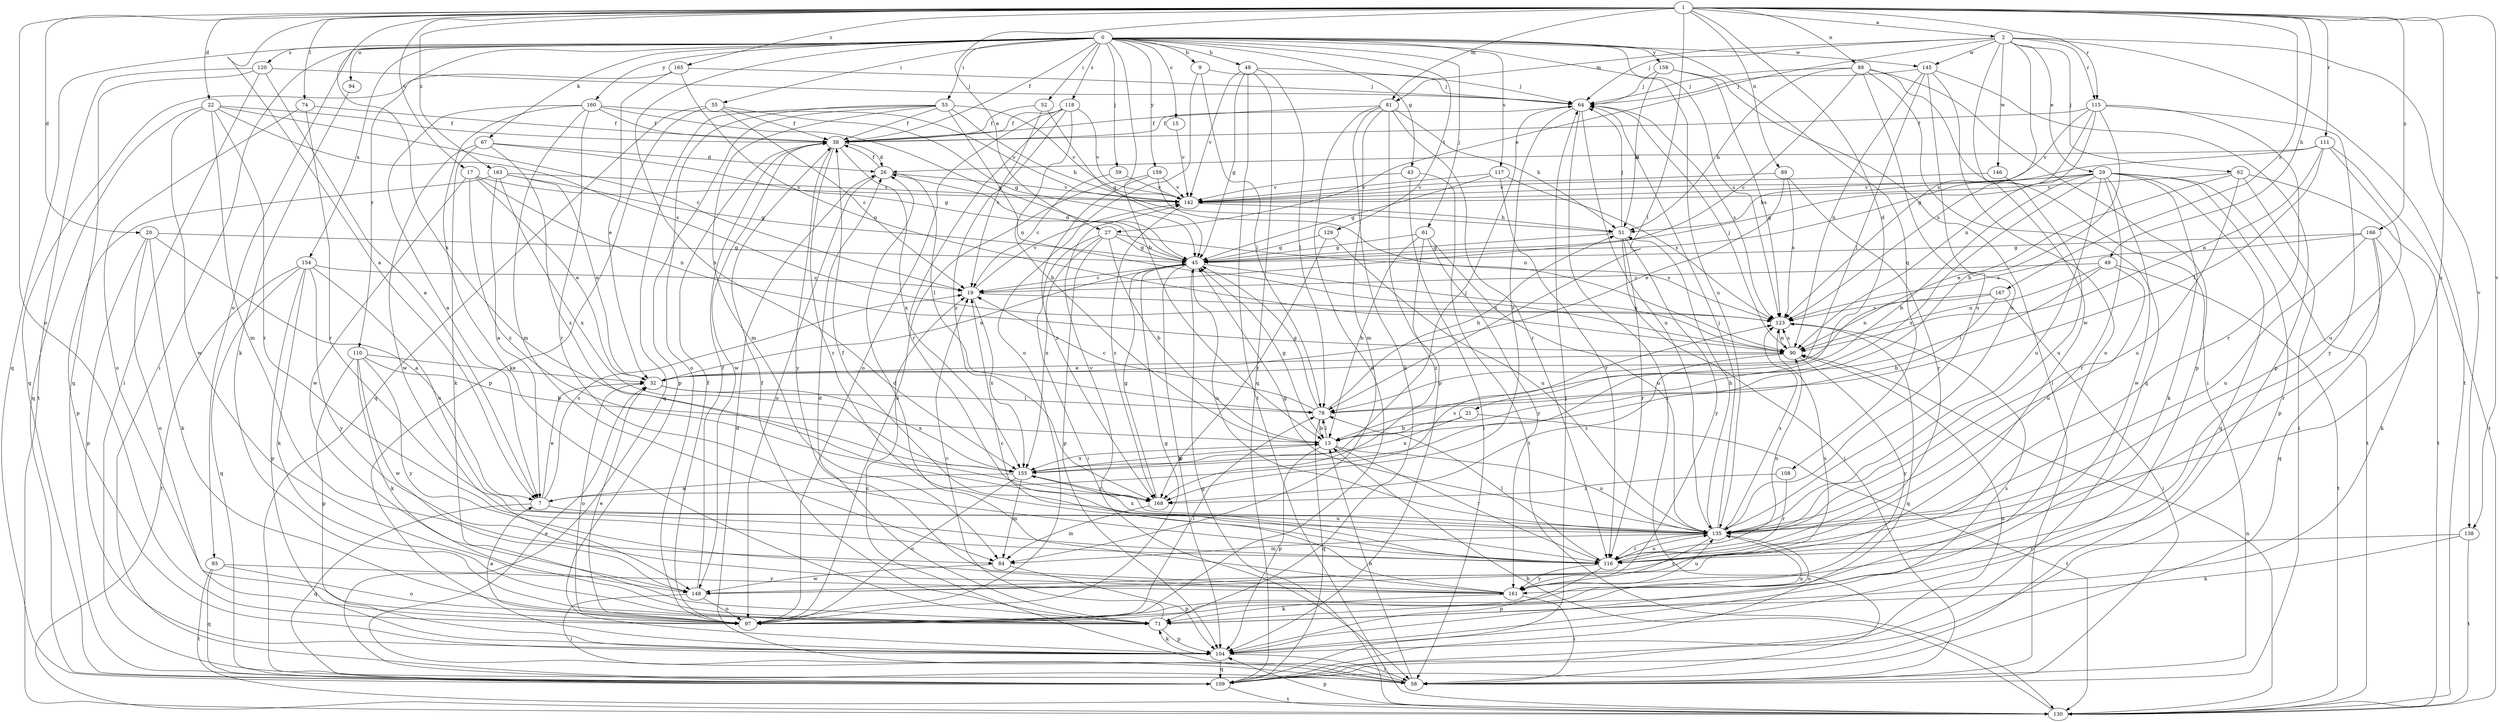 strict digraph  {
0;
1;
2;
7;
9;
13;
15;
17;
19;
20;
21;
22;
26;
27;
29;
32;
38;
43;
45;
48;
49;
51;
52;
53;
55;
58;
59;
61;
62;
64;
67;
71;
74;
78;
81;
84;
88;
89;
90;
93;
94;
97;
104;
108;
109;
110;
111;
115;
116;
117;
118;
120;
123;
129;
130;
135;
138;
142;
145;
146;
148;
154;
155;
158;
159;
160;
161;
163;
165;
166;
167;
168;
0 -> 9  [label=b];
0 -> 13  [label=b];
0 -> 15  [label=c];
0 -> 38  [label=f];
0 -> 43  [label=g];
0 -> 48  [label=h];
0 -> 52  [label=i];
0 -> 53  [label=i];
0 -> 55  [label=i];
0 -> 58  [label=i];
0 -> 59  [label=j];
0 -> 61  [label=j];
0 -> 67  [label=k];
0 -> 93  [label=o];
0 -> 94  [label=o];
0 -> 108  [label=q];
0 -> 109  [label=q];
0 -> 110  [label=r];
0 -> 117  [label=s];
0 -> 118  [label=s];
0 -> 120  [label=s];
0 -> 123  [label=s];
0 -> 129  [label=t];
0 -> 135  [label=u];
0 -> 145  [label=w];
0 -> 154  [label=x];
0 -> 155  [label=x];
0 -> 158  [label=y];
0 -> 159  [label=y];
0 -> 160  [label=y];
1 -> 2  [label=a];
1 -> 7  [label=a];
1 -> 17  [label=c];
1 -> 20  [label=d];
1 -> 21  [label=d];
1 -> 22  [label=d];
1 -> 27  [label=e];
1 -> 49  [label=h];
1 -> 74  [label=l];
1 -> 78  [label=l];
1 -> 81  [label=m];
1 -> 88  [label=n];
1 -> 89  [label=n];
1 -> 97  [label=o];
1 -> 111  [label=r];
1 -> 115  [label=r];
1 -> 135  [label=u];
1 -> 138  [label=v];
1 -> 155  [label=x];
1 -> 163  [label=z];
1 -> 165  [label=z];
1 -> 166  [label=z];
1 -> 167  [label=z];
2 -> 27  [label=e];
2 -> 29  [label=e];
2 -> 62  [label=j];
2 -> 64  [label=j];
2 -> 81  [label=m];
2 -> 115  [label=r];
2 -> 123  [label=s];
2 -> 130  [label=t];
2 -> 138  [label=v];
2 -> 145  [label=w];
2 -> 146  [label=w];
2 -> 148  [label=w];
7 -> 19  [label=c];
7 -> 32  [label=e];
7 -> 109  [label=q];
7 -> 123  [label=s];
7 -> 135  [label=u];
9 -> 64  [label=j];
9 -> 78  [label=l];
9 -> 97  [label=o];
13 -> 45  [label=g];
13 -> 78  [label=l];
13 -> 104  [label=p];
13 -> 116  [label=r];
13 -> 135  [label=u];
13 -> 155  [label=x];
15 -> 142  [label=v];
17 -> 32  [label=e];
17 -> 90  [label=n];
17 -> 142  [label=v];
17 -> 148  [label=w];
17 -> 168  [label=z];
19 -> 123  [label=s];
19 -> 142  [label=v];
19 -> 155  [label=x];
20 -> 7  [label=a];
20 -> 45  [label=g];
20 -> 71  [label=k];
20 -> 97  [label=o];
20 -> 104  [label=p];
21 -> 13  [label=b];
21 -> 130  [label=t];
21 -> 155  [label=x];
22 -> 19  [label=c];
22 -> 38  [label=f];
22 -> 84  [label=m];
22 -> 109  [label=q];
22 -> 116  [label=r];
22 -> 123  [label=s];
22 -> 148  [label=w];
26 -> 38  [label=f];
26 -> 78  [label=l];
26 -> 97  [label=o];
26 -> 142  [label=v];
27 -> 13  [label=b];
27 -> 45  [label=g];
27 -> 58  [label=i];
27 -> 104  [label=p];
27 -> 123  [label=s];
27 -> 155  [label=x];
29 -> 13  [label=b];
29 -> 45  [label=g];
29 -> 51  [label=h];
29 -> 71  [label=k];
29 -> 104  [label=p];
29 -> 109  [label=q];
29 -> 116  [label=r];
29 -> 130  [label=t];
29 -> 135  [label=u];
29 -> 142  [label=v];
29 -> 148  [label=w];
29 -> 155  [label=x];
32 -> 78  [label=l];
32 -> 97  [label=o];
32 -> 155  [label=x];
38 -> 26  [label=d];
38 -> 116  [label=r];
38 -> 148  [label=w];
38 -> 155  [label=x];
38 -> 161  [label=y];
43 -> 58  [label=i];
43 -> 130  [label=t];
43 -> 142  [label=v];
45 -> 19  [label=c];
45 -> 26  [label=d];
45 -> 32  [label=e];
45 -> 90  [label=n];
45 -> 104  [label=p];
45 -> 135  [label=u];
48 -> 45  [label=g];
48 -> 64  [label=j];
48 -> 78  [label=l];
48 -> 109  [label=q];
48 -> 130  [label=t];
48 -> 142  [label=v];
49 -> 19  [label=c];
49 -> 78  [label=l];
49 -> 90  [label=n];
49 -> 130  [label=t];
49 -> 135  [label=u];
51 -> 45  [label=g];
51 -> 58  [label=i];
51 -> 64  [label=j];
51 -> 116  [label=r];
51 -> 161  [label=y];
52 -> 19  [label=c];
52 -> 38  [label=f];
52 -> 45  [label=g];
53 -> 38  [label=f];
53 -> 51  [label=h];
53 -> 84  [label=m];
53 -> 90  [label=n];
53 -> 97  [label=o];
53 -> 104  [label=p];
53 -> 109  [label=q];
53 -> 142  [label=v];
55 -> 19  [label=c];
55 -> 38  [label=f];
55 -> 45  [label=g];
55 -> 104  [label=p];
55 -> 109  [label=q];
58 -> 13  [label=b];
58 -> 19  [label=c];
58 -> 26  [label=d];
58 -> 32  [label=e];
59 -> 19  [label=c];
59 -> 142  [label=v];
61 -> 13  [label=b];
61 -> 45  [label=g];
61 -> 135  [label=u];
61 -> 161  [label=y];
61 -> 168  [label=z];
62 -> 32  [label=e];
62 -> 58  [label=i];
62 -> 130  [label=t];
62 -> 135  [label=u];
62 -> 142  [label=v];
64 -> 38  [label=f];
64 -> 58  [label=i];
64 -> 123  [label=s];
64 -> 135  [label=u];
64 -> 168  [label=z];
67 -> 26  [label=d];
67 -> 45  [label=g];
67 -> 71  [label=k];
67 -> 148  [label=w];
67 -> 168  [label=z];
71 -> 19  [label=c];
71 -> 26  [label=d];
71 -> 38  [label=f];
71 -> 104  [label=p];
74 -> 38  [label=f];
74 -> 97  [label=o];
74 -> 116  [label=r];
78 -> 13  [label=b];
78 -> 19  [label=c];
78 -> 45  [label=g];
78 -> 51  [label=h];
78 -> 109  [label=q];
81 -> 38  [label=f];
81 -> 51  [label=h];
81 -> 71  [label=k];
81 -> 84  [label=m];
81 -> 97  [label=o];
81 -> 104  [label=p];
81 -> 116  [label=r];
84 -> 104  [label=p];
84 -> 148  [label=w];
88 -> 19  [label=c];
88 -> 51  [label=h];
88 -> 58  [label=i];
88 -> 64  [label=j];
88 -> 104  [label=p];
88 -> 109  [label=q];
88 -> 135  [label=u];
89 -> 32  [label=e];
89 -> 116  [label=r];
89 -> 123  [label=s];
89 -> 142  [label=v];
90 -> 32  [label=e];
90 -> 64  [label=j];
90 -> 123  [label=s];
90 -> 161  [label=y];
90 -> 168  [label=z];
93 -> 97  [label=o];
93 -> 109  [label=q];
93 -> 130  [label=t];
93 -> 161  [label=y];
94 -> 71  [label=k];
97 -> 7  [label=a];
97 -> 32  [label=e];
97 -> 38  [label=f];
97 -> 45  [label=g];
97 -> 78  [label=l];
97 -> 135  [label=u];
104 -> 58  [label=i];
104 -> 71  [label=k];
104 -> 109  [label=q];
104 -> 123  [label=s];
108 -> 116  [label=r];
108 -> 168  [label=z];
109 -> 64  [label=j];
109 -> 90  [label=n];
109 -> 130  [label=t];
110 -> 13  [label=b];
110 -> 32  [label=e];
110 -> 71  [label=k];
110 -> 104  [label=p];
110 -> 148  [label=w];
110 -> 161  [label=y];
111 -> 26  [label=d];
111 -> 45  [label=g];
111 -> 78  [label=l];
111 -> 90  [label=n];
111 -> 130  [label=t];
111 -> 135  [label=u];
115 -> 13  [label=b];
115 -> 38  [label=f];
115 -> 90  [label=n];
115 -> 116  [label=r];
115 -> 123  [label=s];
115 -> 142  [label=v];
115 -> 161  [label=y];
116 -> 38  [label=f];
116 -> 78  [label=l];
116 -> 90  [label=n];
116 -> 104  [label=p];
116 -> 135  [label=u];
116 -> 161  [label=y];
117 -> 45  [label=g];
117 -> 116  [label=r];
117 -> 123  [label=s];
117 -> 142  [label=v];
118 -> 13  [label=b];
118 -> 38  [label=f];
118 -> 97  [label=o];
118 -> 116  [label=r];
118 -> 142  [label=v];
118 -> 168  [label=z];
120 -> 7  [label=a];
120 -> 58  [label=i];
120 -> 64  [label=j];
120 -> 109  [label=q];
120 -> 130  [label=t];
123 -> 90  [label=n];
123 -> 109  [label=q];
129 -> 45  [label=g];
129 -> 135  [label=u];
129 -> 168  [label=z];
130 -> 13  [label=b];
130 -> 45  [label=g];
130 -> 90  [label=n];
130 -> 104  [label=p];
135 -> 45  [label=g];
135 -> 51  [label=h];
135 -> 64  [label=j];
135 -> 84  [label=m];
135 -> 97  [label=o];
135 -> 116  [label=r];
135 -> 123  [label=s];
135 -> 142  [label=v];
135 -> 155  [label=x];
135 -> 161  [label=y];
138 -> 71  [label=k];
138 -> 116  [label=r];
138 -> 130  [label=t];
142 -> 51  [label=h];
142 -> 168  [label=z];
145 -> 64  [label=j];
145 -> 78  [label=l];
145 -> 90  [label=n];
145 -> 97  [label=o];
145 -> 104  [label=p];
145 -> 135  [label=u];
146 -> 135  [label=u];
146 -> 142  [label=v];
148 -> 38  [label=f];
148 -> 58  [label=i];
148 -> 97  [label=o];
148 -> 123  [label=s];
154 -> 19  [label=c];
154 -> 71  [label=k];
154 -> 104  [label=p];
154 -> 109  [label=q];
154 -> 130  [label=t];
154 -> 135  [label=u];
154 -> 161  [label=y];
155 -> 7  [label=a];
155 -> 13  [label=b];
155 -> 64  [label=j];
155 -> 84  [label=m];
155 -> 97  [label=o];
155 -> 168  [label=z];
158 -> 51  [label=h];
158 -> 58  [label=i];
158 -> 64  [label=j];
158 -> 123  [label=s];
159 -> 90  [label=n];
159 -> 97  [label=o];
159 -> 142  [label=v];
159 -> 168  [label=z];
160 -> 7  [label=a];
160 -> 38  [label=f];
160 -> 45  [label=g];
160 -> 71  [label=k];
160 -> 84  [label=m];
160 -> 116  [label=r];
160 -> 142  [label=v];
161 -> 19  [label=c];
161 -> 26  [label=d];
161 -> 58  [label=i];
161 -> 71  [label=k];
161 -> 135  [label=u];
163 -> 7  [label=a];
163 -> 32  [label=e];
163 -> 45  [label=g];
163 -> 104  [label=p];
163 -> 142  [label=v];
163 -> 155  [label=x];
165 -> 32  [label=e];
165 -> 64  [label=j];
165 -> 90  [label=n];
165 -> 109  [label=q];
166 -> 45  [label=g];
166 -> 71  [label=k];
166 -> 109  [label=q];
166 -> 116  [label=r];
166 -> 123  [label=s];
166 -> 135  [label=u];
167 -> 13  [label=b];
167 -> 58  [label=i];
167 -> 90  [label=n];
167 -> 123  [label=s];
168 -> 45  [label=g];
168 -> 84  [label=m];
}
